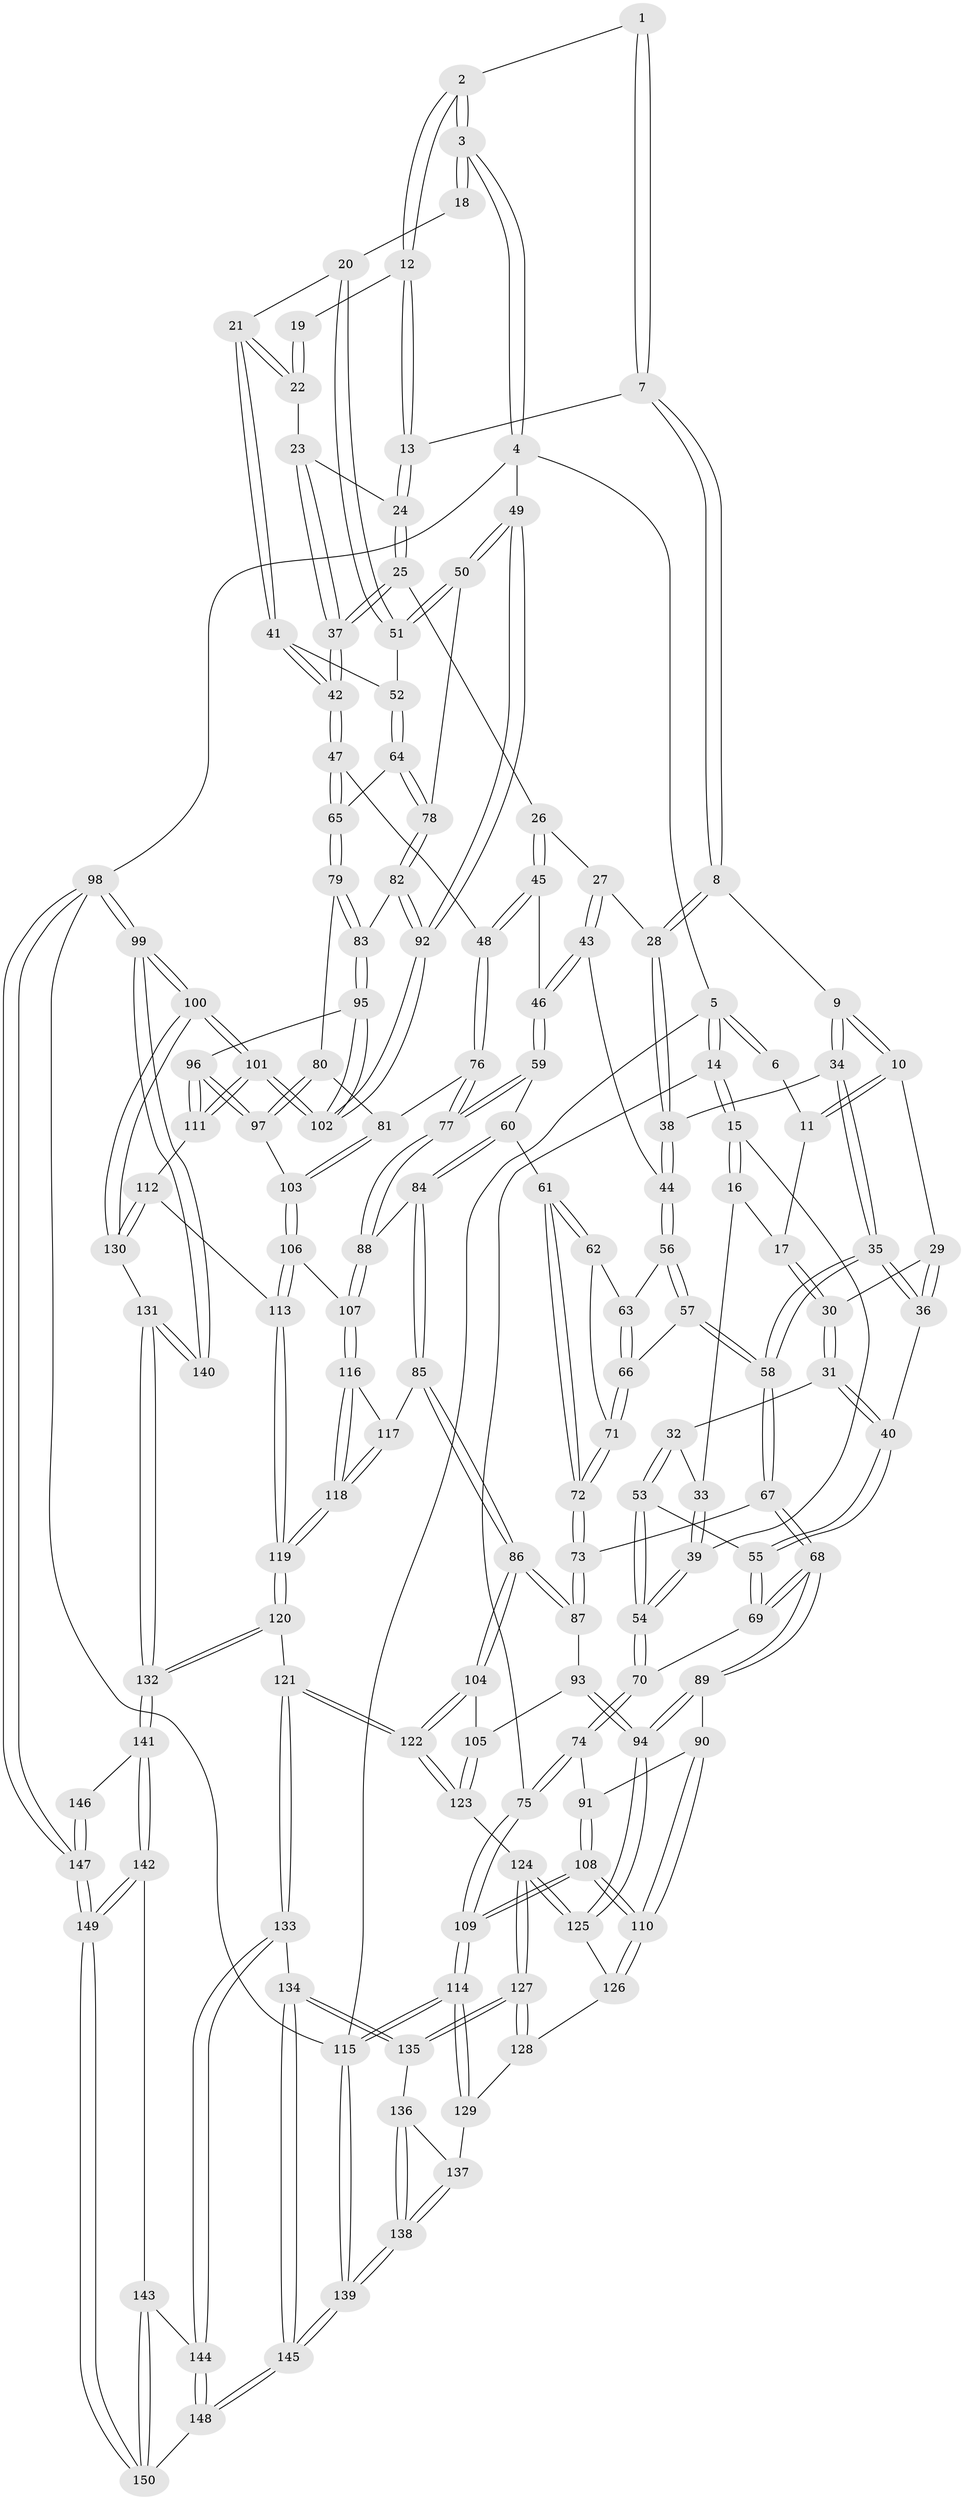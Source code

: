 // Generated by graph-tools (version 1.1) at 2025/27/03/09/25 03:27:03]
// undirected, 150 vertices, 372 edges
graph export_dot {
graph [start="1"]
  node [color=gray90,style=filled];
  1 [pos="+0.5386297123138507+0"];
  2 [pos="+0.7842629621751592+0"];
  3 [pos="+1+0"];
  4 [pos="+1+0"];
  5 [pos="+0+0"];
  6 [pos="+0.3771448440766893+0"];
  7 [pos="+0.562795836288948+0.10496045216823698"];
  8 [pos="+0.5182719390825516+0.13742733505876267"];
  9 [pos="+0.43759598549490625+0.14982991516046698"];
  10 [pos="+0.3586285635076954+0.075499033817789"];
  11 [pos="+0.34305869324596105+0.0076925416152085245"];
  12 [pos="+0.7149105937771866+0.07449184324170452"];
  13 [pos="+0.6730821802980238+0.11750985139396809"];
  14 [pos="+0+0"];
  15 [pos="+0+0"];
  16 [pos="+0.042482274069419075+0.07421357545491317"];
  17 [pos="+0.1018254593596177+0.09821164617044933"];
  18 [pos="+0.8991719317894363+0.10689188725605057"];
  19 [pos="+0.7571410397408005+0.11359957187036625"];
  20 [pos="+0.8408097344891764+0.21228434045669195"];
  21 [pos="+0.8308805264476329+0.21653515465584858"];
  22 [pos="+0.8249638116440368+0.21215840110146855"];
  23 [pos="+0.7423158922732638+0.20934331582933283"];
  24 [pos="+0.6682454633846512+0.18316021456540169"];
  25 [pos="+0.6494659607565166+0.22315203609894582"];
  26 [pos="+0.6490198811891887+0.22345235412958359"];
  27 [pos="+0.6448210589739025+0.22501678264752528"];
  28 [pos="+0.5849886872663907+0.21933366493070647"];
  29 [pos="+0.3001068351022585+0.15104639732918354"];
  30 [pos="+0.17427476255065513+0.20357273448129476"];
  31 [pos="+0.17207828059877733+0.2227224714139284"];
  32 [pos="+0.17147107125882916+0.22342296071962897"];
  33 [pos="+0.08482405216850172+0.24074803730449615"];
  34 [pos="+0.44055093860946715+0.2041764587804635"];
  35 [pos="+0.3433482018575198+0.3312894255477534"];
  36 [pos="+0.3070714889456429+0.31912436312123715"];
  37 [pos="+0.7201624675187983+0.2778276222974356"];
  38 [pos="+0.5136127733375191+0.2873549341737147"];
  39 [pos="+0.04380618096058375+0.26194955505856315"];
  40 [pos="+0.2889354062626482+0.3216874967566791"];
  41 [pos="+0.8035071384342175+0.30591551748669177"];
  42 [pos="+0.773508329807172+0.3378489825144366"];
  43 [pos="+0.5986369782063873+0.31175931413331054"];
  44 [pos="+0.5151273076406624+0.2944489909443815"];
  45 [pos="+0.6716473308382869+0.37928490610087173"];
  46 [pos="+0.643039677937138+0.38444337563957415"];
  47 [pos="+0.759117334529401+0.3797461907760149"];
  48 [pos="+0.7543028964268855+0.38224395688998647"];
  49 [pos="+1+0.2800714170324218"];
  50 [pos="+1+0.28844687309199"];
  51 [pos="+1+0.287905147508879"];
  52 [pos="+0.927003966283547+0.33250862380736734"];
  53 [pos="+0.13756535841217962+0.3077663193683418"];
  54 [pos="+0.07684860235999326+0.38112340878935747"];
  55 [pos="+0.2608851626295351+0.34456856925206464"];
  56 [pos="+0.5097018325132288+0.30960269268465246"];
  57 [pos="+0.35154042743558533+0.3391289593710892"];
  58 [pos="+0.34866088984678756+0.3384242107118479"];
  59 [pos="+0.6224029567400853+0.402331939568218"];
  60 [pos="+0.593642159212633+0.4205657912185894"];
  61 [pos="+0.5518971230228135+0.41183549770002736"];
  62 [pos="+0.5224825203306395+0.37113586702198537"];
  63 [pos="+0.5091657948173933+0.348796963546449"];
  64 [pos="+0.8640176632692773+0.4296885257730944"];
  65 [pos="+0.808173935359202+0.4146118895448323"];
  66 [pos="+0.43924190720723777+0.38340859353633416"];
  67 [pos="+0.3495039358128865+0.4847517020524763"];
  68 [pos="+0.2755002559565143+0.5390682451629414"];
  69 [pos="+0.2106847597604962+0.4101181229162635"];
  70 [pos="+0.07303130183826043+0.3962051104897472"];
  71 [pos="+0.45023111491365525+0.4256189997036029"];
  72 [pos="+0.45811402551797636+0.4849801453220814"];
  73 [pos="+0.451987474219536+0.49714874606687387"];
  74 [pos="+0.02777719696035104+0.43913939391039897"];
  75 [pos="+0+0.45306316893150556"];
  76 [pos="+0.7080200719908165+0.5443820755231037"];
  77 [pos="+0.7053393788530822+0.5457373374316881"];
  78 [pos="+0.8797759471427159+0.4420982046131156"];
  79 [pos="+0.8130362781555958+0.553061437842599"];
  80 [pos="+0.8019465192475478+0.555784669291332"];
  81 [pos="+0.7369900449191159+0.5513398489836226"];
  82 [pos="+0.9177227539781505+0.5066168759257201"];
  83 [pos="+0.861629526542949+0.5641013986331408"];
  84 [pos="+0.5996782099597182+0.5829255160045859"];
  85 [pos="+0.5989466744764713+0.5836559864558248"];
  86 [pos="+0.5760055906342282+0.590681184027306"];
  87 [pos="+0.47290424432329276+0.5319680649272726"];
  88 [pos="+0.6932267904688313+0.5540342785250199"];
  89 [pos="+0.2562177924830664+0.5851857870981506"];
  90 [pos="+0.16678989543178077+0.5733590436647037"];
  91 [pos="+0.11306747217430703+0.5530284624788555"];
  92 [pos="+1+0.5275373537088373"];
  93 [pos="+0.43164090260008986+0.5878102849128362"];
  94 [pos="+0.26770456989326824+0.612709015788788"];
  95 [pos="+0.883446379767306+0.638979699527619"];
  96 [pos="+0.8733576337332175+0.663927588061693"];
  97 [pos="+0.787350138391984+0.6503943138067763"];
  98 [pos="+1+1"];
  99 [pos="+1+1"];
  100 [pos="+1+1"];
  101 [pos="+1+0.6411715309090887"];
  102 [pos="+1+0.579410769355472"];
  103 [pos="+0.7766162115087315+0.654335536832571"];
  104 [pos="+0.5426187296005875+0.6473966151641144"];
  105 [pos="+0.43399558427575347+0.6561929671134593"];
  106 [pos="+0.7551815072785666+0.6704062144946453"];
  107 [pos="+0.7441220258214748+0.6715126898222858"];
  108 [pos="+0+0.8284832984102217"];
  109 [pos="+0+0.944525546544135"];
  110 [pos="+0.07967813233733279+0.7562026322297587"];
  111 [pos="+0.8793576643993363+0.7289065557305957"];
  112 [pos="+0.8688349820879088+0.7589413191218781"];
  113 [pos="+0.8083599925077765+0.738652695992264"];
  114 [pos="+0+0.9640216258416612"];
  115 [pos="+0+1"];
  116 [pos="+0.7350684800820383+0.6783848608071851"];
  117 [pos="+0.6118480020729559+0.6038767522071592"];
  118 [pos="+0.6800449322365559+0.754370221297974"];
  119 [pos="+0.6789917850899791+0.7641015126367269"];
  120 [pos="+0.663256112458882+0.7997794580432213"];
  121 [pos="+0.5560187549761644+0.8146252875672405"];
  122 [pos="+0.5311869276762196+0.7822632169298114"];
  123 [pos="+0.343403748388638+0.738279673078034"];
  124 [pos="+0.33740361895710896+0.7391408417370643"];
  125 [pos="+0.271696621452552+0.6322966762729446"];
  126 [pos="+0.11666552266275267+0.7497960875535415"];
  127 [pos="+0.3248104292881455+0.7708036159501894"];
  128 [pos="+0.20502056975726243+0.7870880629532127"];
  129 [pos="+0.18026243651799245+0.8503859746388215"];
  130 [pos="+0.8705326275532058+0.770356366896758"];
  131 [pos="+0.8266564297576883+0.8242282860332929"];
  132 [pos="+0.7399763847118928+0.8773310431881592"];
  133 [pos="+0.5343587203478048+0.8757973524569923"];
  134 [pos="+0.3527903400211252+0.8740925690145288"];
  135 [pos="+0.32334299983340425+0.8270886912858447"];
  136 [pos="+0.25116098249269236+0.8782944669305759"];
  137 [pos="+0.18432805877463584+0.852112154771058"];
  138 [pos="+0.20212845371437696+0.9818766027763928"];
  139 [pos="+0.011254776463550937+1"];
  140 [pos="+0.8905166421087446+0.9172326214466151"];
  141 [pos="+0.7410218764402671+0.8946255967391099"];
  142 [pos="+0.7399042818862479+0.898518690624091"];
  143 [pos="+0.6861822655482439+0.9814024100311108"];
  144 [pos="+0.5350655218376625+0.9034476409581416"];
  145 [pos="+0.39354107061074467+1"];
  146 [pos="+0.8032940255158235+0.9172453591750381"];
  147 [pos="+1+1"];
  148 [pos="+0.3988813894028566+1"];
  149 [pos="+1+1"];
  150 [pos="+0.666724778966044+1"];
  1 -- 2;
  1 -- 7;
  1 -- 7;
  2 -- 3;
  2 -- 3;
  2 -- 12;
  2 -- 12;
  3 -- 4;
  3 -- 4;
  3 -- 18;
  3 -- 18;
  4 -- 5;
  4 -- 49;
  4 -- 98;
  5 -- 6;
  5 -- 6;
  5 -- 14;
  5 -- 14;
  5 -- 115;
  6 -- 11;
  7 -- 8;
  7 -- 8;
  7 -- 13;
  8 -- 9;
  8 -- 28;
  8 -- 28;
  9 -- 10;
  9 -- 10;
  9 -- 34;
  9 -- 34;
  10 -- 11;
  10 -- 11;
  10 -- 29;
  11 -- 17;
  12 -- 13;
  12 -- 13;
  12 -- 19;
  13 -- 24;
  13 -- 24;
  14 -- 15;
  14 -- 15;
  14 -- 75;
  15 -- 16;
  15 -- 16;
  15 -- 39;
  16 -- 17;
  16 -- 33;
  17 -- 30;
  17 -- 30;
  18 -- 20;
  19 -- 22;
  19 -- 22;
  20 -- 21;
  20 -- 51;
  20 -- 51;
  21 -- 22;
  21 -- 22;
  21 -- 41;
  21 -- 41;
  22 -- 23;
  23 -- 24;
  23 -- 37;
  23 -- 37;
  24 -- 25;
  24 -- 25;
  25 -- 26;
  25 -- 37;
  25 -- 37;
  26 -- 27;
  26 -- 45;
  26 -- 45;
  27 -- 28;
  27 -- 43;
  27 -- 43;
  28 -- 38;
  28 -- 38;
  29 -- 30;
  29 -- 36;
  29 -- 36;
  30 -- 31;
  30 -- 31;
  31 -- 32;
  31 -- 40;
  31 -- 40;
  32 -- 33;
  32 -- 53;
  32 -- 53;
  33 -- 39;
  33 -- 39;
  34 -- 35;
  34 -- 35;
  34 -- 38;
  35 -- 36;
  35 -- 36;
  35 -- 58;
  35 -- 58;
  36 -- 40;
  37 -- 42;
  37 -- 42;
  38 -- 44;
  38 -- 44;
  39 -- 54;
  39 -- 54;
  40 -- 55;
  40 -- 55;
  41 -- 42;
  41 -- 42;
  41 -- 52;
  42 -- 47;
  42 -- 47;
  43 -- 44;
  43 -- 46;
  43 -- 46;
  44 -- 56;
  44 -- 56;
  45 -- 46;
  45 -- 48;
  45 -- 48;
  46 -- 59;
  46 -- 59;
  47 -- 48;
  47 -- 65;
  47 -- 65;
  48 -- 76;
  48 -- 76;
  49 -- 50;
  49 -- 50;
  49 -- 92;
  49 -- 92;
  50 -- 51;
  50 -- 51;
  50 -- 78;
  51 -- 52;
  52 -- 64;
  52 -- 64;
  53 -- 54;
  53 -- 54;
  53 -- 55;
  54 -- 70;
  54 -- 70;
  55 -- 69;
  55 -- 69;
  56 -- 57;
  56 -- 57;
  56 -- 63;
  57 -- 58;
  57 -- 58;
  57 -- 66;
  58 -- 67;
  58 -- 67;
  59 -- 60;
  59 -- 77;
  59 -- 77;
  60 -- 61;
  60 -- 84;
  60 -- 84;
  61 -- 62;
  61 -- 62;
  61 -- 72;
  61 -- 72;
  62 -- 63;
  62 -- 71;
  63 -- 66;
  63 -- 66;
  64 -- 65;
  64 -- 78;
  64 -- 78;
  65 -- 79;
  65 -- 79;
  66 -- 71;
  66 -- 71;
  67 -- 68;
  67 -- 68;
  67 -- 73;
  68 -- 69;
  68 -- 69;
  68 -- 89;
  68 -- 89;
  69 -- 70;
  70 -- 74;
  70 -- 74;
  71 -- 72;
  71 -- 72;
  72 -- 73;
  72 -- 73;
  73 -- 87;
  73 -- 87;
  74 -- 75;
  74 -- 75;
  74 -- 91;
  75 -- 109;
  75 -- 109;
  76 -- 77;
  76 -- 77;
  76 -- 81;
  77 -- 88;
  77 -- 88;
  78 -- 82;
  78 -- 82;
  79 -- 80;
  79 -- 83;
  79 -- 83;
  80 -- 81;
  80 -- 97;
  80 -- 97;
  81 -- 103;
  81 -- 103;
  82 -- 83;
  82 -- 92;
  82 -- 92;
  83 -- 95;
  83 -- 95;
  84 -- 85;
  84 -- 85;
  84 -- 88;
  85 -- 86;
  85 -- 86;
  85 -- 117;
  86 -- 87;
  86 -- 87;
  86 -- 104;
  86 -- 104;
  87 -- 93;
  88 -- 107;
  88 -- 107;
  89 -- 90;
  89 -- 94;
  89 -- 94;
  90 -- 91;
  90 -- 110;
  90 -- 110;
  91 -- 108;
  91 -- 108;
  92 -- 102;
  92 -- 102;
  93 -- 94;
  93 -- 94;
  93 -- 105;
  94 -- 125;
  94 -- 125;
  95 -- 96;
  95 -- 102;
  95 -- 102;
  96 -- 97;
  96 -- 97;
  96 -- 111;
  96 -- 111;
  97 -- 103;
  98 -- 99;
  98 -- 99;
  98 -- 147;
  98 -- 147;
  98 -- 115;
  99 -- 100;
  99 -- 100;
  99 -- 140;
  99 -- 140;
  100 -- 101;
  100 -- 101;
  100 -- 130;
  100 -- 130;
  101 -- 102;
  101 -- 102;
  101 -- 111;
  101 -- 111;
  103 -- 106;
  103 -- 106;
  104 -- 105;
  104 -- 122;
  104 -- 122;
  105 -- 123;
  105 -- 123;
  106 -- 107;
  106 -- 113;
  106 -- 113;
  107 -- 116;
  107 -- 116;
  108 -- 109;
  108 -- 109;
  108 -- 110;
  108 -- 110;
  109 -- 114;
  109 -- 114;
  110 -- 126;
  110 -- 126;
  111 -- 112;
  112 -- 113;
  112 -- 130;
  112 -- 130;
  113 -- 119;
  113 -- 119;
  114 -- 115;
  114 -- 115;
  114 -- 129;
  114 -- 129;
  115 -- 139;
  115 -- 139;
  116 -- 117;
  116 -- 118;
  116 -- 118;
  117 -- 118;
  117 -- 118;
  118 -- 119;
  118 -- 119;
  119 -- 120;
  119 -- 120;
  120 -- 121;
  120 -- 132;
  120 -- 132;
  121 -- 122;
  121 -- 122;
  121 -- 133;
  121 -- 133;
  122 -- 123;
  122 -- 123;
  123 -- 124;
  124 -- 125;
  124 -- 125;
  124 -- 127;
  124 -- 127;
  125 -- 126;
  126 -- 128;
  127 -- 128;
  127 -- 128;
  127 -- 135;
  127 -- 135;
  128 -- 129;
  129 -- 137;
  130 -- 131;
  131 -- 132;
  131 -- 132;
  131 -- 140;
  131 -- 140;
  132 -- 141;
  132 -- 141;
  133 -- 134;
  133 -- 144;
  133 -- 144;
  134 -- 135;
  134 -- 135;
  134 -- 145;
  134 -- 145;
  135 -- 136;
  136 -- 137;
  136 -- 138;
  136 -- 138;
  137 -- 138;
  137 -- 138;
  138 -- 139;
  138 -- 139;
  139 -- 145;
  139 -- 145;
  141 -- 142;
  141 -- 142;
  141 -- 146;
  142 -- 143;
  142 -- 149;
  142 -- 149;
  143 -- 144;
  143 -- 150;
  143 -- 150;
  144 -- 148;
  144 -- 148;
  145 -- 148;
  145 -- 148;
  146 -- 147;
  146 -- 147;
  147 -- 149;
  147 -- 149;
  148 -- 150;
  149 -- 150;
  149 -- 150;
}
